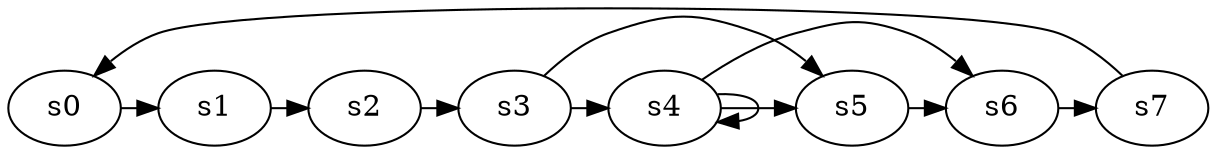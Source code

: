 digraph game_0589_cycle_8 {
    s0 [name="s0", player=0, target=1];
    s1 [name="s1", player=0];
    s2 [name="s2", player=0, target=1];
    s3 [name="s3", player=0];
    s4 [name="s4", player=0];
    s5 [name="s5", player=0];
    s6 [name="s6", player=1];
    s7 [name="s7", player=1];

    s0 -> s1 [constraint="time == 0 || time == 2"];
    s1 -> s2 [constraint="time % 3 == 0"];
    s2 -> s3 [constraint="time % 2 == 0 || time % 2 == 1"];
    s3 -> s4 [constraint="time % 5 == 2"];
    s4 -> s5 [constraint="time % 5 == 4"];
    s5 -> s6 [constraint="!(time % 4 == 0)"];
    s6 -> s7 [constraint="time % 3 == 0 && !(time % 5 == 0)"];
    s7 -> s0 [constraint="time % 3 == 0 && !(time % 3 == 0)"];
    s3 -> s5 [constraint="time == 9 || time == 10"];
    s4 -> s4 [constraint="time % 3 == 0"];
    s4 -> s6 [constraint="time == 10"];
}
